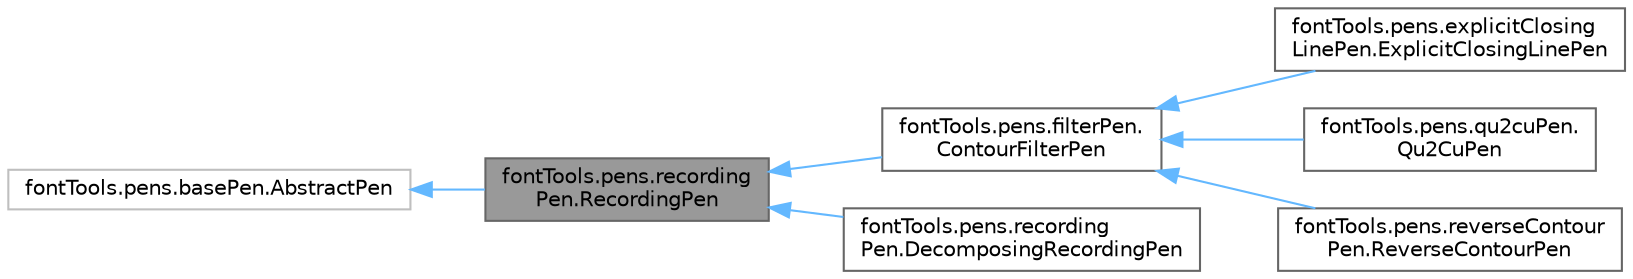 digraph "fontTools.pens.recordingPen.RecordingPen"
{
 // LATEX_PDF_SIZE
  bgcolor="transparent";
  edge [fontname=Helvetica,fontsize=10,labelfontname=Helvetica,labelfontsize=10];
  node [fontname=Helvetica,fontsize=10,shape=box,height=0.2,width=0.4];
  rankdir="LR";
  Node1 [id="Node000001",label="fontTools.pens.recording\lPen.RecordingPen",height=0.2,width=0.4,color="gray40", fillcolor="grey60", style="filled", fontcolor="black",tooltip=" "];
  Node2 -> Node1 [id="edge7_Node000001_Node000002",dir="back",color="steelblue1",style="solid",tooltip=" "];
  Node2 [id="Node000002",label="fontTools.pens.basePen.AbstractPen",height=0.2,width=0.4,color="grey75", fillcolor="white", style="filled",URL="$d4/d8e/classfontTools_1_1pens_1_1basePen_1_1AbstractPen.html",tooltip=" "];
  Node1 -> Node3 [id="edge8_Node000001_Node000003",dir="back",color="steelblue1",style="solid",tooltip=" "];
  Node3 [id="Node000003",label="fontTools.pens.filterPen.\lContourFilterPen",height=0.2,width=0.4,color="gray40", fillcolor="white", style="filled",URL="$d6/db0/classfontTools_1_1pens_1_1filterPen_1_1ContourFilterPen.html",tooltip=" "];
  Node3 -> Node4 [id="edge9_Node000003_Node000004",dir="back",color="steelblue1",style="solid",tooltip=" "];
  Node4 [id="Node000004",label="fontTools.pens.explicitClosing\lLinePen.ExplicitClosingLinePen",height=0.2,width=0.4,color="gray40", fillcolor="white", style="filled",URL="$da/d98/classfontTools_1_1pens_1_1explicitClosingLinePen_1_1ExplicitClosingLinePen.html",tooltip=" "];
  Node3 -> Node5 [id="edge10_Node000003_Node000005",dir="back",color="steelblue1",style="solid",tooltip=" "];
  Node5 [id="Node000005",label="fontTools.pens.qu2cuPen.\lQu2CuPen",height=0.2,width=0.4,color="gray40", fillcolor="white", style="filled",URL="$d7/da5/classfontTools_1_1pens_1_1qu2cuPen_1_1Qu2CuPen.html",tooltip=" "];
  Node3 -> Node6 [id="edge11_Node000003_Node000006",dir="back",color="steelblue1",style="solid",tooltip=" "];
  Node6 [id="Node000006",label="fontTools.pens.reverseContour\lPen.ReverseContourPen",height=0.2,width=0.4,color="gray40", fillcolor="white", style="filled",URL="$d2/d14/classfontTools_1_1pens_1_1reverseContourPen_1_1ReverseContourPen.html",tooltip=" "];
  Node1 -> Node7 [id="edge12_Node000001_Node000007",dir="back",color="steelblue1",style="solid",tooltip=" "];
  Node7 [id="Node000007",label="fontTools.pens.recording\lPen.DecomposingRecordingPen",height=0.2,width=0.4,color="gray40", fillcolor="white", style="filled",URL="$dc/d4a/classfontTools_1_1pens_1_1recordingPen_1_1DecomposingRecordingPen.html",tooltip=" "];
}
